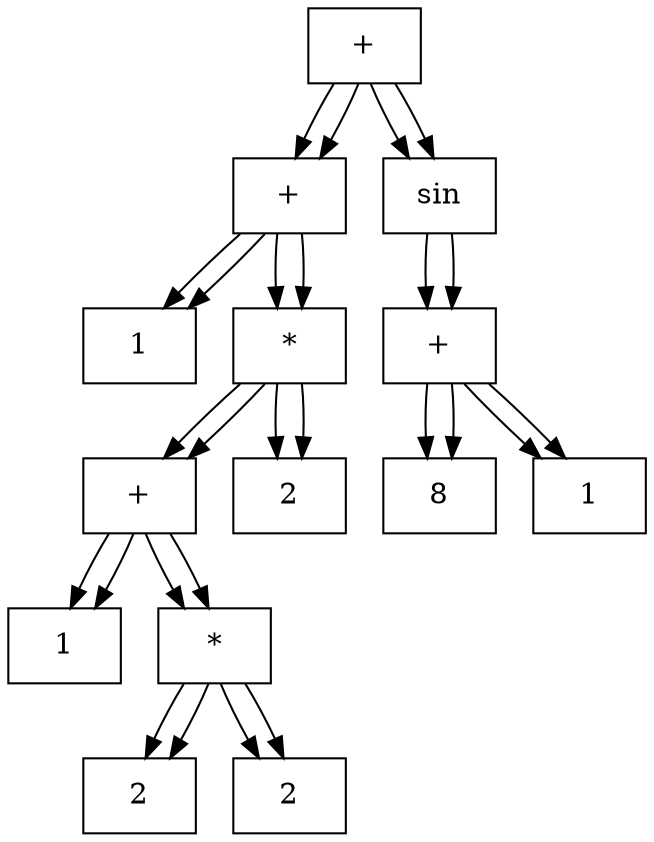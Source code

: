 digraph G{
rankdir=HR;
node0x557a1b413850 [shape="rectangle", label = "+", rang = 0]
node0x557a1b4137b0 [shape="rectangle", label = "+", rang = 1]
node0x557a1b4136b0 [shape="rectangle", label = "1", rang = 2]
node0x557a1b413790 [shape="rectangle", label = "*", rang = 2]
node0x557a1b413750 [shape="rectangle", label = "+", rang = 3]
node0x557a1b4136d0 [shape="rectangle", label = "1", rang = 4]
node0x557a1b413730 [shape="rectangle", label = "*", rang = 4]
node0x557a1b4136f0 [shape="rectangle", label = "2", rang = 5]
node0x557a1b413710 [shape="rectangle", label = "2", rang = 5]
node0x557a1b413770 [shape="rectangle", label = "2", rang = 3]
node0x557a1b413830 [shape="rectangle", label = "sin", rang = 1]
node0x557a1b413810 [shape="rectangle", label = "+", rang = 2]
node0x557a1b4137d0 [shape="rectangle", label = "8", rang = 3]
node0x557a1b4137f0 [shape="rectangle", label = "1", rang = 3]
node0x557a1b413850 [shape="rectangle", label = "+", rang = 0]
node0x557a1b4137b0 [shape="rectangle", label = "+", rang = 1]
node0x557a1b4136b0 [shape="rectangle", label = "1", rang = 2]
node0x557a1b413790 [shape="rectangle", label = "*", rang = 2]
node0x557a1b413750 [shape="rectangle", label = "+", rang = 3]
node0x557a1b4136d0 [shape="rectangle", label = "1", rang = 4]
node0x557a1b413730 [shape="rectangle", label = "*", rang = 4]
node0x557a1b4136f0 [shape="rectangle", label = "2", rang = 5]
node0x557a1b413710 [shape="rectangle", label = "2", rang = 5]
node0x557a1b413770 [shape="rectangle", label = "2", rang = 3]
node0x557a1b413830 [shape="rectangle", label = "sin", rang = 1]
node0x557a1b413810 [shape="rectangle", label = "+", rang = 2]
node0x557a1b4137d0 [shape="rectangle", label = "8", rang = 3]
node0x557a1b4137f0 [shape="rectangle", label = "1", rang = 3]
node0x557a1b413850 -> node0x557a1b4137b0
node0x557a1b413850 -> node0x557a1b413830
node0x557a1b4137b0 -> node0x557a1b4136b0
node0x557a1b4137b0 -> node0x557a1b413790
node0x557a1b413790 -> node0x557a1b413750
node0x557a1b413790 -> node0x557a1b413770
node0x557a1b413750 -> node0x557a1b4136d0
node0x557a1b413750 -> node0x557a1b413730
node0x557a1b413730 -> node0x557a1b4136f0
node0x557a1b413730 -> node0x557a1b413710
node0x557a1b413830 -> node0x557a1b413810
node0x557a1b413810 -> node0x557a1b4137d0
node0x557a1b413810 -> node0x557a1b4137f0
node0x557a1b413850 -> node0x557a1b4137b0
node0x557a1b413850 -> node0x557a1b413830
node0x557a1b4137b0 -> node0x557a1b4136b0
node0x557a1b4137b0 -> node0x557a1b413790
node0x557a1b413790 -> node0x557a1b413750
node0x557a1b413790 -> node0x557a1b413770
node0x557a1b413750 -> node0x557a1b4136d0
node0x557a1b413750 -> node0x557a1b413730
node0x557a1b413730 -> node0x557a1b4136f0
node0x557a1b413730 -> node0x557a1b413710
node0x557a1b413830 -> node0x557a1b413810
node0x557a1b413810 -> node0x557a1b4137d0
node0x557a1b413810 -> node0x557a1b4137f0
}